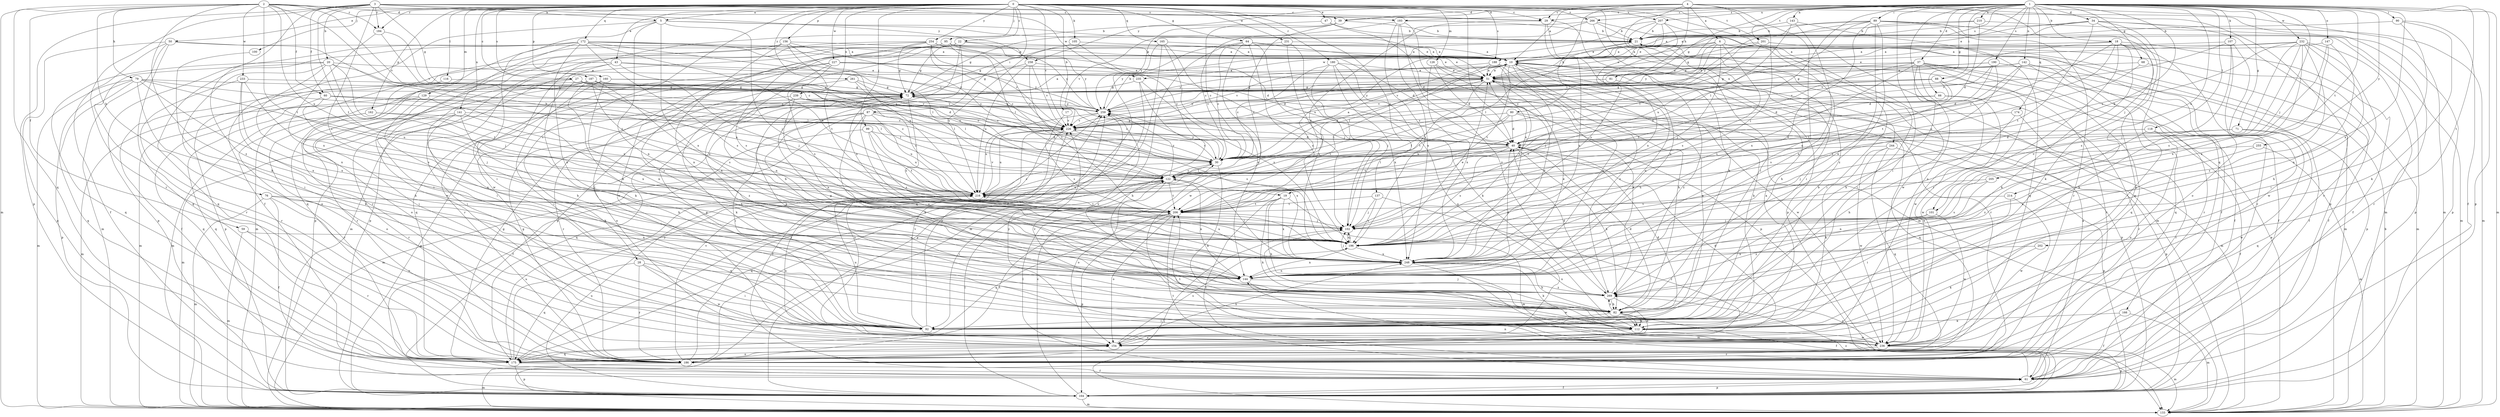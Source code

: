 strict digraph  {
0;
1;
2;
3;
4;
5;
6;
10;
17;
18;
19;
20;
21;
22;
27;
28;
29;
30;
34;
37;
39;
40;
43;
47;
50;
51;
59;
60;
61;
64;
66;
68;
71;
72;
76;
79;
80;
81;
82;
87;
88;
89;
90;
92;
95;
99;
100;
101;
102;
105;
107;
112;
116;
118;
122;
126;
129;
133;
137;
141;
142;
143;
144;
147;
154;
156;
160;
162;
164;
165;
166;
172;
174;
175;
180;
184;
186;
187;
188;
190;
193;
196;
201;
202;
205;
206;
207;
210;
214;
216;
226;
227;
231;
232;
233;
235;
236;
239;
244;
248;
254;
255;
258;
259;
261;
266;
269;
0 -> 5  [label=a];
0 -> 17  [label=b];
0 -> 22  [label=c];
0 -> 27  [label=c];
0 -> 28  [label=c];
0 -> 29  [label=c];
0 -> 43  [label=e];
0 -> 47  [label=e];
0 -> 50  [label=e];
0 -> 64  [label=g];
0 -> 87  [label=i];
0 -> 95  [label=j];
0 -> 99  [label=j];
0 -> 100  [label=j];
0 -> 105  [label=k];
0 -> 116  [label=l];
0 -> 126  [label=m];
0 -> 129  [label=m];
0 -> 133  [label=m];
0 -> 137  [label=n];
0 -> 141  [label=n];
0 -> 156  [label=p];
0 -> 160  [label=p];
0 -> 162  [label=p];
0 -> 165  [label=q];
0 -> 166  [label=q];
0 -> 172  [label=q];
0 -> 180  [label=r];
0 -> 184  [label=r];
0 -> 187  [label=s];
0 -> 188  [label=s];
0 -> 201  [label=t];
0 -> 207  [label=u];
0 -> 226  [label=v];
0 -> 227  [label=w];
0 -> 231  [label=w];
0 -> 239  [label=x];
0 -> 244  [label=x];
0 -> 248  [label=x];
0 -> 254  [label=y];
0 -> 261  [label=z];
0 -> 266  [label=z];
1 -> 18  [label=b];
1 -> 19  [label=b];
1 -> 29  [label=c];
1 -> 34  [label=d];
1 -> 37  [label=d];
1 -> 39  [label=d];
1 -> 51  [label=e];
1 -> 66  [label=g];
1 -> 68  [label=g];
1 -> 71  [label=g];
1 -> 72  [label=g];
1 -> 88  [label=i];
1 -> 89  [label=i];
1 -> 90  [label=i];
1 -> 92  [label=i];
1 -> 101  [label=j];
1 -> 107  [label=k];
1 -> 118  [label=l];
1 -> 122  [label=l];
1 -> 133  [label=m];
1 -> 142  [label=n];
1 -> 143  [label=n];
1 -> 147  [label=o];
1 -> 154  [label=o];
1 -> 164  [label=p];
1 -> 174  [label=q];
1 -> 188  [label=s];
1 -> 190  [label=s];
1 -> 193  [label=s];
1 -> 201  [label=t];
1 -> 202  [label=t];
1 -> 205  [label=t];
1 -> 207  [label=u];
1 -> 210  [label=u];
1 -> 214  [label=u];
1 -> 232  [label=w];
1 -> 248  [label=x];
1 -> 255  [label=y];
1 -> 266  [label=z];
2 -> 19  [label=b];
2 -> 29  [label=c];
2 -> 39  [label=d];
2 -> 59  [label=f];
2 -> 60  [label=f];
2 -> 76  [label=h];
2 -> 79  [label=h];
2 -> 112  [label=k];
2 -> 133  [label=m];
2 -> 175  [label=q];
2 -> 184  [label=r];
2 -> 206  [label=t];
2 -> 216  [label=u];
2 -> 226  [label=v];
2 -> 233  [label=w];
3 -> 5  [label=a];
3 -> 20  [label=b];
3 -> 29  [label=c];
3 -> 60  [label=f];
3 -> 72  [label=g];
3 -> 164  [label=p];
3 -> 184  [label=r];
3 -> 186  [label=r];
3 -> 193  [label=s];
3 -> 196  [label=s];
3 -> 206  [label=t];
3 -> 235  [label=w];
3 -> 258  [label=y];
3 -> 269  [label=z];
4 -> 6  [label=a];
4 -> 10  [label=a];
4 -> 29  [label=c];
4 -> 39  [label=d];
4 -> 80  [label=h];
4 -> 81  [label=h];
4 -> 92  [label=i];
4 -> 101  [label=j];
4 -> 102  [label=j];
4 -> 133  [label=m];
4 -> 144  [label=n];
4 -> 164  [label=p];
4 -> 258  [label=y];
5 -> 21  [label=b];
5 -> 51  [label=e];
5 -> 61  [label=f];
5 -> 92  [label=i];
5 -> 102  [label=j];
5 -> 144  [label=n];
5 -> 248  [label=x];
6 -> 10  [label=a];
6 -> 51  [label=e];
6 -> 82  [label=h];
6 -> 92  [label=i];
6 -> 102  [label=j];
6 -> 196  [label=s];
6 -> 226  [label=v];
6 -> 235  [label=w];
6 -> 259  [label=y];
10 -> 51  [label=e];
10 -> 82  [label=h];
10 -> 112  [label=k];
10 -> 144  [label=n];
10 -> 186  [label=r];
10 -> 196  [label=s];
10 -> 206  [label=t];
10 -> 259  [label=y];
10 -> 269  [label=z];
17 -> 196  [label=s];
17 -> 226  [label=v];
18 -> 10  [label=a];
18 -> 30  [label=c];
18 -> 61  [label=f];
18 -> 92  [label=i];
18 -> 112  [label=k];
18 -> 186  [label=r];
18 -> 206  [label=t];
18 -> 226  [label=v];
18 -> 236  [label=w];
19 -> 61  [label=f];
19 -> 82  [label=h];
19 -> 112  [label=k];
19 -> 133  [label=m];
19 -> 206  [label=t];
19 -> 248  [label=x];
20 -> 51  [label=e];
20 -> 102  [label=j];
20 -> 122  [label=l];
20 -> 154  [label=o];
20 -> 175  [label=q];
20 -> 186  [label=r];
20 -> 206  [label=t];
20 -> 248  [label=x];
21 -> 10  [label=a];
21 -> 72  [label=g];
21 -> 92  [label=i];
21 -> 122  [label=l];
21 -> 133  [label=m];
22 -> 10  [label=a];
22 -> 72  [label=g];
22 -> 82  [label=h];
22 -> 92  [label=i];
22 -> 164  [label=p];
22 -> 236  [label=w];
22 -> 248  [label=x];
22 -> 259  [label=y];
27 -> 40  [label=d];
27 -> 61  [label=f];
27 -> 72  [label=g];
27 -> 82  [label=h];
27 -> 92  [label=i];
27 -> 216  [label=u];
27 -> 226  [label=v];
28 -> 92  [label=i];
28 -> 144  [label=n];
28 -> 175  [label=q];
28 -> 186  [label=r];
28 -> 236  [label=w];
29 -> 82  [label=h];
29 -> 144  [label=n];
29 -> 206  [label=t];
29 -> 248  [label=x];
30 -> 10  [label=a];
30 -> 51  [label=e];
30 -> 112  [label=k];
30 -> 122  [label=l];
30 -> 226  [label=v];
30 -> 259  [label=y];
34 -> 10  [label=a];
34 -> 21  [label=b];
34 -> 51  [label=e];
34 -> 112  [label=k];
34 -> 133  [label=m];
34 -> 154  [label=o];
34 -> 186  [label=r];
34 -> 206  [label=t];
37 -> 51  [label=e];
37 -> 61  [label=f];
37 -> 72  [label=g];
37 -> 82  [label=h];
37 -> 164  [label=p];
37 -> 175  [label=q];
37 -> 186  [label=r];
37 -> 196  [label=s];
37 -> 206  [label=t];
37 -> 236  [label=w];
39 -> 21  [label=b];
39 -> 30  [label=c];
39 -> 216  [label=u];
39 -> 259  [label=y];
40 -> 30  [label=c];
40 -> 72  [label=g];
40 -> 82  [label=h];
40 -> 122  [label=l];
40 -> 196  [label=s];
40 -> 216  [label=u];
43 -> 51  [label=e];
43 -> 92  [label=i];
43 -> 102  [label=j];
43 -> 112  [label=k];
43 -> 164  [label=p];
43 -> 259  [label=y];
47 -> 21  [label=b];
47 -> 40  [label=d];
47 -> 236  [label=w];
50 -> 10  [label=a];
50 -> 61  [label=f];
50 -> 133  [label=m];
50 -> 164  [label=p];
50 -> 175  [label=q];
50 -> 206  [label=t];
51 -> 72  [label=g];
51 -> 133  [label=m];
51 -> 164  [label=p];
51 -> 206  [label=t];
51 -> 226  [label=v];
51 -> 236  [label=w];
59 -> 133  [label=m];
59 -> 186  [label=r];
59 -> 196  [label=s];
60 -> 30  [label=c];
60 -> 102  [label=j];
60 -> 122  [label=l];
60 -> 175  [label=q];
60 -> 259  [label=y];
61 -> 10  [label=a];
61 -> 122  [label=l];
61 -> 144  [label=n];
61 -> 164  [label=p];
61 -> 206  [label=t];
64 -> 10  [label=a];
64 -> 30  [label=c];
64 -> 51  [label=e];
64 -> 102  [label=j];
64 -> 133  [label=m];
64 -> 196  [label=s];
64 -> 236  [label=w];
66 -> 40  [label=d];
66 -> 186  [label=r];
66 -> 236  [label=w];
66 -> 259  [label=y];
68 -> 51  [label=e];
68 -> 61  [label=f];
68 -> 216  [label=u];
71 -> 40  [label=d];
71 -> 102  [label=j];
71 -> 175  [label=q];
71 -> 236  [label=w];
72 -> 10  [label=a];
72 -> 30  [label=c];
72 -> 154  [label=o];
72 -> 186  [label=r];
72 -> 196  [label=s];
72 -> 259  [label=y];
76 -> 61  [label=f];
76 -> 133  [label=m];
76 -> 144  [label=n];
76 -> 154  [label=o];
76 -> 206  [label=t];
79 -> 72  [label=g];
79 -> 112  [label=k];
79 -> 122  [label=l];
79 -> 133  [label=m];
79 -> 164  [label=p];
79 -> 175  [label=q];
79 -> 216  [label=u];
79 -> 248  [label=x];
80 -> 40  [label=d];
80 -> 122  [label=l];
80 -> 164  [label=p];
80 -> 175  [label=q];
80 -> 216  [label=u];
80 -> 226  [label=v];
81 -> 72  [label=g];
81 -> 269  [label=z];
82 -> 40  [label=d];
82 -> 61  [label=f];
82 -> 72  [label=g];
82 -> 92  [label=i];
82 -> 112  [label=k];
82 -> 269  [label=z];
87 -> 82  [label=h];
87 -> 92  [label=i];
87 -> 133  [label=m];
87 -> 175  [label=q];
87 -> 196  [label=s];
87 -> 216  [label=u];
87 -> 226  [label=v];
87 -> 269  [label=z];
88 -> 40  [label=d];
88 -> 72  [label=g];
88 -> 196  [label=s];
88 -> 226  [label=v];
88 -> 236  [label=w];
88 -> 259  [label=y];
89 -> 21  [label=b];
89 -> 72  [label=g];
89 -> 122  [label=l];
89 -> 133  [label=m];
89 -> 144  [label=n];
89 -> 164  [label=p];
89 -> 186  [label=r];
89 -> 248  [label=x];
89 -> 259  [label=y];
89 -> 269  [label=z];
90 -> 21  [label=b];
90 -> 61  [label=f];
90 -> 92  [label=i];
90 -> 112  [label=k];
92 -> 10  [label=a];
92 -> 21  [label=b];
92 -> 40  [label=d];
92 -> 72  [label=g];
92 -> 216  [label=u];
92 -> 226  [label=v];
92 -> 259  [label=y];
95 -> 10  [label=a];
95 -> 30  [label=c];
95 -> 40  [label=d];
95 -> 122  [label=l];
95 -> 133  [label=m];
95 -> 164  [label=p];
95 -> 269  [label=z];
99 -> 40  [label=d];
99 -> 61  [label=f];
99 -> 196  [label=s];
99 -> 206  [label=t];
99 -> 216  [label=u];
100 -> 92  [label=i];
101 -> 102  [label=j];
101 -> 236  [label=w];
101 -> 269  [label=z];
102 -> 196  [label=s];
105 -> 10  [label=a];
105 -> 30  [label=c];
105 -> 216  [label=u];
107 -> 10  [label=a];
107 -> 112  [label=k];
107 -> 154  [label=o];
107 -> 226  [label=v];
107 -> 236  [label=w];
112 -> 10  [label=a];
112 -> 102  [label=j];
112 -> 154  [label=o];
112 -> 226  [label=v];
112 -> 236  [label=w];
116 -> 72  [label=g];
116 -> 154  [label=o];
118 -> 40  [label=d];
118 -> 61  [label=f];
118 -> 154  [label=o];
118 -> 269  [label=z];
122 -> 30  [label=c];
122 -> 92  [label=i];
122 -> 144  [label=n];
122 -> 154  [label=o];
122 -> 175  [label=q];
122 -> 206  [label=t];
122 -> 216  [label=u];
122 -> 259  [label=y];
126 -> 40  [label=d];
126 -> 51  [label=e];
126 -> 164  [label=p];
126 -> 248  [label=x];
129 -> 133  [label=m];
129 -> 144  [label=n];
129 -> 175  [label=q];
129 -> 248  [label=x];
129 -> 259  [label=y];
133 -> 10  [label=a];
133 -> 21  [label=b];
133 -> 102  [label=j];
137 -> 102  [label=j];
137 -> 186  [label=r];
137 -> 196  [label=s];
137 -> 206  [label=t];
141 -> 82  [label=h];
141 -> 112  [label=k];
141 -> 133  [label=m];
141 -> 186  [label=r];
141 -> 216  [label=u];
141 -> 226  [label=v];
142 -> 40  [label=d];
142 -> 51  [label=e];
142 -> 61  [label=f];
142 -> 175  [label=q];
142 -> 186  [label=r];
142 -> 206  [label=t];
142 -> 226  [label=v];
143 -> 21  [label=b];
143 -> 144  [label=n];
143 -> 175  [label=q];
143 -> 216  [label=u];
144 -> 40  [label=d];
144 -> 51  [label=e];
144 -> 236  [label=w];
144 -> 269  [label=z];
147 -> 10  [label=a];
147 -> 144  [label=n];
147 -> 196  [label=s];
147 -> 248  [label=x];
154 -> 40  [label=d];
154 -> 175  [label=q];
154 -> 196  [label=s];
154 -> 248  [label=x];
156 -> 10  [label=a];
156 -> 30  [label=c];
156 -> 133  [label=m];
156 -> 144  [label=n];
156 -> 164  [label=p];
156 -> 206  [label=t];
156 -> 216  [label=u];
160 -> 30  [label=c];
160 -> 72  [label=g];
160 -> 92  [label=i];
160 -> 133  [label=m];
160 -> 144  [label=n];
162 -> 154  [label=o];
162 -> 186  [label=r];
162 -> 216  [label=u];
162 -> 226  [label=v];
164 -> 30  [label=c];
164 -> 61  [label=f];
164 -> 72  [label=g];
164 -> 122  [label=l];
164 -> 133  [label=m];
164 -> 216  [label=u];
164 -> 269  [label=z];
165 -> 10  [label=a];
165 -> 102  [label=j];
165 -> 144  [label=n];
165 -> 175  [label=q];
165 -> 186  [label=r];
166 -> 61  [label=f];
166 -> 112  [label=k];
166 -> 133  [label=m];
172 -> 10  [label=a];
172 -> 51  [label=e];
172 -> 92  [label=i];
172 -> 122  [label=l];
172 -> 144  [label=n];
172 -> 164  [label=p];
172 -> 175  [label=q];
172 -> 186  [label=r];
172 -> 196  [label=s];
172 -> 216  [label=u];
172 -> 226  [label=v];
174 -> 82  [label=h];
174 -> 186  [label=r];
174 -> 226  [label=v];
175 -> 61  [label=f];
175 -> 72  [label=g];
175 -> 154  [label=o];
175 -> 164  [label=p];
175 -> 216  [label=u];
175 -> 259  [label=y];
180 -> 30  [label=c];
180 -> 51  [label=e];
180 -> 102  [label=j];
180 -> 112  [label=k];
180 -> 154  [label=o];
180 -> 248  [label=x];
184 -> 30  [label=c];
184 -> 226  [label=v];
184 -> 248  [label=x];
186 -> 72  [label=g];
186 -> 133  [label=m];
186 -> 206  [label=t];
186 -> 226  [label=v];
186 -> 259  [label=y];
187 -> 72  [label=g];
187 -> 92  [label=i];
187 -> 122  [label=l];
187 -> 133  [label=m];
187 -> 144  [label=n];
187 -> 196  [label=s];
187 -> 226  [label=v];
187 -> 248  [label=x];
188 -> 51  [label=e];
188 -> 102  [label=j];
188 -> 122  [label=l];
188 -> 144  [label=n];
188 -> 206  [label=t];
188 -> 226  [label=v];
190 -> 40  [label=d];
190 -> 51  [label=e];
190 -> 61  [label=f];
190 -> 72  [label=g];
190 -> 196  [label=s];
190 -> 226  [label=v];
193 -> 21  [label=b];
193 -> 72  [label=g];
193 -> 133  [label=m];
193 -> 196  [label=s];
193 -> 248  [label=x];
193 -> 269  [label=z];
196 -> 51  [label=e];
196 -> 102  [label=j];
196 -> 144  [label=n];
196 -> 248  [label=x];
201 -> 10  [label=a];
201 -> 30  [label=c];
201 -> 61  [label=f];
201 -> 122  [label=l];
201 -> 133  [label=m];
202 -> 112  [label=k];
202 -> 248  [label=x];
205 -> 144  [label=n];
205 -> 196  [label=s];
205 -> 216  [label=u];
206 -> 102  [label=j];
206 -> 154  [label=o];
206 -> 164  [label=p];
206 -> 175  [label=q];
207 -> 21  [label=b];
207 -> 92  [label=i];
207 -> 196  [label=s];
207 -> 216  [label=u];
207 -> 236  [label=w];
207 -> 248  [label=x];
210 -> 10  [label=a];
210 -> 21  [label=b];
210 -> 40  [label=d];
210 -> 164  [label=p];
214 -> 92  [label=i];
214 -> 206  [label=t];
214 -> 236  [label=w];
216 -> 30  [label=c];
216 -> 206  [label=t];
216 -> 226  [label=v];
226 -> 40  [label=d];
226 -> 61  [label=f];
226 -> 154  [label=o];
226 -> 216  [label=u];
226 -> 248  [label=x];
227 -> 40  [label=d];
227 -> 51  [label=e];
227 -> 144  [label=n];
227 -> 175  [label=q];
227 -> 186  [label=r];
227 -> 196  [label=s];
227 -> 259  [label=y];
231 -> 10  [label=a];
231 -> 102  [label=j];
231 -> 248  [label=x];
231 -> 259  [label=y];
232 -> 10  [label=a];
232 -> 30  [label=c];
232 -> 51  [label=e];
232 -> 82  [label=h];
232 -> 92  [label=i];
232 -> 102  [label=j];
232 -> 186  [label=r];
232 -> 196  [label=s];
232 -> 248  [label=x];
232 -> 269  [label=z];
233 -> 72  [label=g];
233 -> 82  [label=h];
233 -> 186  [label=r];
233 -> 196  [label=s];
233 -> 248  [label=x];
235 -> 72  [label=g];
235 -> 82  [label=h];
235 -> 164  [label=p];
235 -> 196  [label=s];
236 -> 133  [label=m];
236 -> 164  [label=p];
236 -> 186  [label=r];
236 -> 206  [label=t];
236 -> 216  [label=u];
236 -> 259  [label=y];
236 -> 269  [label=z];
239 -> 112  [label=k];
239 -> 144  [label=n];
239 -> 216  [label=u];
239 -> 259  [label=y];
239 -> 269  [label=z];
244 -> 30  [label=c];
244 -> 112  [label=k];
244 -> 164  [label=p];
244 -> 175  [label=q];
244 -> 236  [label=w];
248 -> 51  [label=e];
248 -> 82  [label=h];
248 -> 102  [label=j];
248 -> 112  [label=k];
248 -> 122  [label=l];
248 -> 133  [label=m];
248 -> 144  [label=n];
248 -> 216  [label=u];
254 -> 10  [label=a];
254 -> 30  [label=c];
254 -> 40  [label=d];
254 -> 72  [label=g];
254 -> 175  [label=q];
254 -> 196  [label=s];
254 -> 226  [label=v];
254 -> 236  [label=w];
254 -> 259  [label=y];
255 -> 30  [label=c];
255 -> 133  [label=m];
255 -> 248  [label=x];
258 -> 51  [label=e];
258 -> 72  [label=g];
258 -> 206  [label=t];
258 -> 216  [label=u];
258 -> 226  [label=v];
259 -> 21  [label=b];
259 -> 216  [label=u];
259 -> 226  [label=v];
261 -> 30  [label=c];
261 -> 72  [label=g];
261 -> 122  [label=l];
261 -> 186  [label=r];
266 -> 21  [label=b];
266 -> 30  [label=c];
266 -> 133  [label=m];
266 -> 164  [label=p];
266 -> 226  [label=v];
269 -> 40  [label=d];
269 -> 51  [label=e];
269 -> 72  [label=g];
269 -> 82  [label=h];
269 -> 154  [label=o];
269 -> 248  [label=x];
269 -> 259  [label=y];
}
